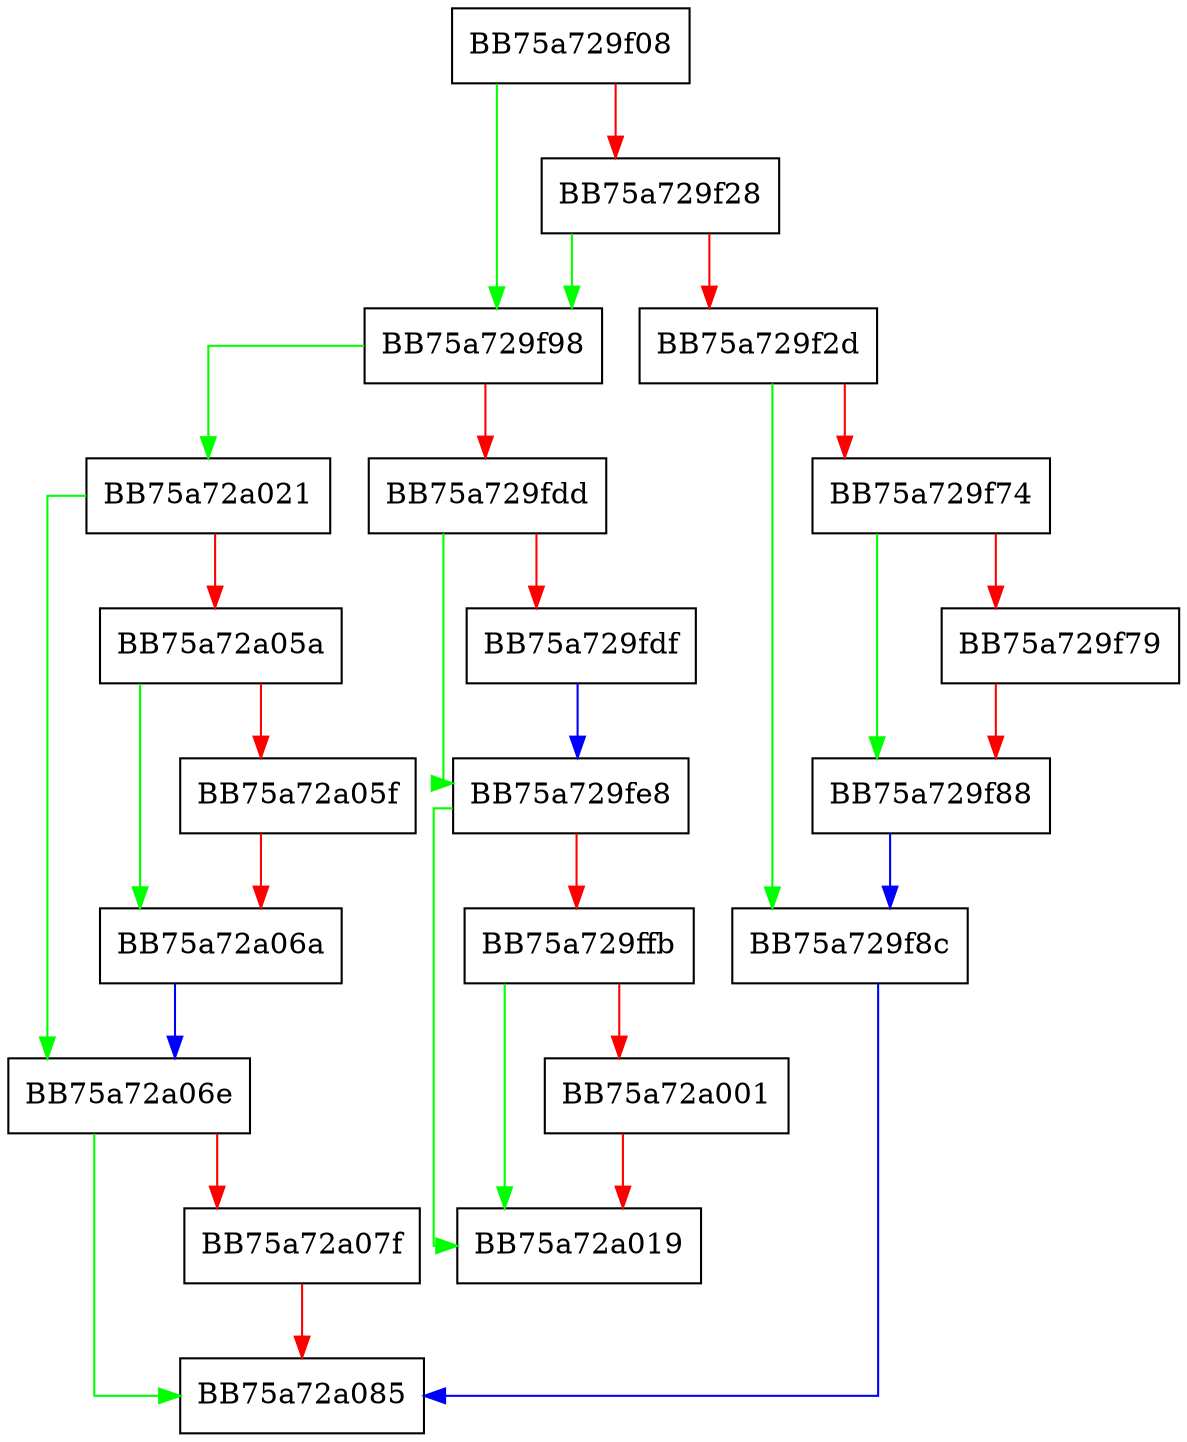 digraph TrCreateAcl {
  node [shape="box"];
  graph [splines=ortho];
  BB75a729f08 -> BB75a729f98 [color="green"];
  BB75a729f08 -> BB75a729f28 [color="red"];
  BB75a729f28 -> BB75a729f98 [color="green"];
  BB75a729f28 -> BB75a729f2d [color="red"];
  BB75a729f2d -> BB75a729f8c [color="green"];
  BB75a729f2d -> BB75a729f74 [color="red"];
  BB75a729f74 -> BB75a729f88 [color="green"];
  BB75a729f74 -> BB75a729f79 [color="red"];
  BB75a729f79 -> BB75a729f88 [color="red"];
  BB75a729f88 -> BB75a729f8c [color="blue"];
  BB75a729f8c -> BB75a72a085 [color="blue"];
  BB75a729f98 -> BB75a72a021 [color="green"];
  BB75a729f98 -> BB75a729fdd [color="red"];
  BB75a729fdd -> BB75a729fe8 [color="green"];
  BB75a729fdd -> BB75a729fdf [color="red"];
  BB75a729fdf -> BB75a729fe8 [color="blue"];
  BB75a729fe8 -> BB75a72a019 [color="green"];
  BB75a729fe8 -> BB75a729ffb [color="red"];
  BB75a729ffb -> BB75a72a019 [color="green"];
  BB75a729ffb -> BB75a72a001 [color="red"];
  BB75a72a001 -> BB75a72a019 [color="red"];
  BB75a72a021 -> BB75a72a06e [color="green"];
  BB75a72a021 -> BB75a72a05a [color="red"];
  BB75a72a05a -> BB75a72a06a [color="green"];
  BB75a72a05a -> BB75a72a05f [color="red"];
  BB75a72a05f -> BB75a72a06a [color="red"];
  BB75a72a06a -> BB75a72a06e [color="blue"];
  BB75a72a06e -> BB75a72a085 [color="green"];
  BB75a72a06e -> BB75a72a07f [color="red"];
  BB75a72a07f -> BB75a72a085 [color="red"];
}